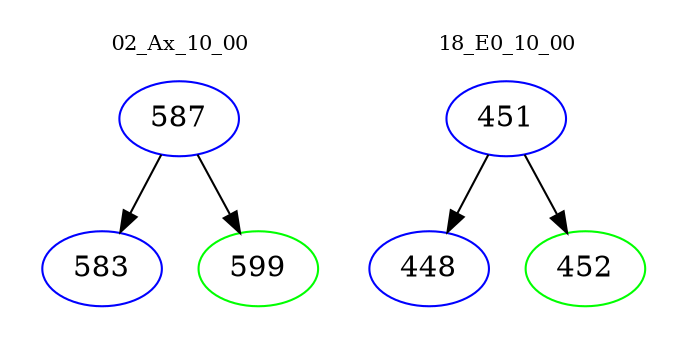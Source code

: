 digraph{
subgraph cluster_0 {
color = white
label = "02_Ax_10_00";
fontsize=10;
T0_587 [label="587", color="blue"]
T0_587 -> T0_583 [color="black"]
T0_583 [label="583", color="blue"]
T0_587 -> T0_599 [color="black"]
T0_599 [label="599", color="green"]
}
subgraph cluster_1 {
color = white
label = "18_E0_10_00";
fontsize=10;
T1_451 [label="451", color="blue"]
T1_451 -> T1_448 [color="black"]
T1_448 [label="448", color="blue"]
T1_451 -> T1_452 [color="black"]
T1_452 [label="452", color="green"]
}
}
